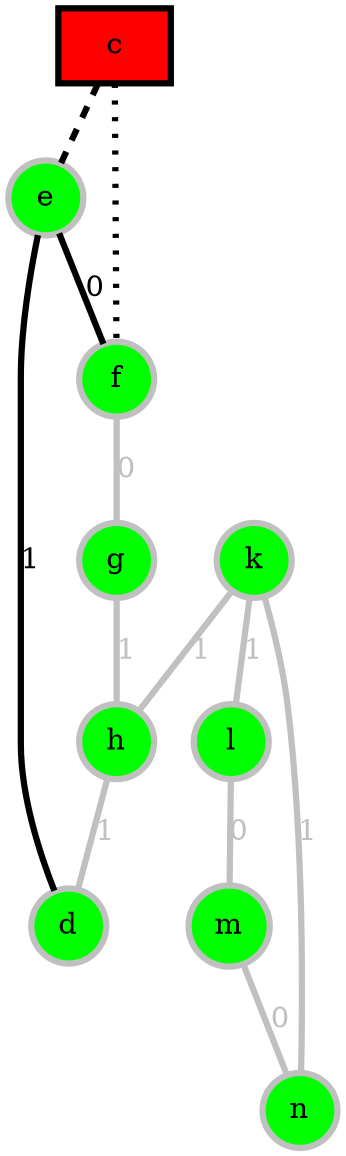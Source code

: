 graph ai {
graph [size="10,8", dpi=100, ratio="compress", label=""];
node [shape=circle, color=grey, style=filled, penwidth=3];
edge [color=grey, penwidth=3, fontcolor=grey];
sep="+11";
esep="+10";
splines=true;
overlap=scalexy;
fixedsize=true;

c [shape=box, color=black, fillcolor=red];
c -- e [style=dashed, color=black];
c -- f [style=dotted, color=black];

k [fillcolor=green];
l:sw [fillcolor=green];
m:nw [fillcolor=green];
n [fillcolor=green];

d [fillcolor=green];
e:ne [fillcolor=green];
f:se [fillcolor=green];
g [fillcolor=green];
h [fillcolor=green];

m -- n [label="0"];
n -- k [label="1"];
k -- l [label="1"];
l -- m [label="0"];

d -- e [label="1", fontcolor=black, color=black];
e -- f [label="0", fontcolor=black, color=black];
f -- g [label="0"];
g -- h [label="1"];
h -- d [label="1"];

k -- h [label="1"];
}
